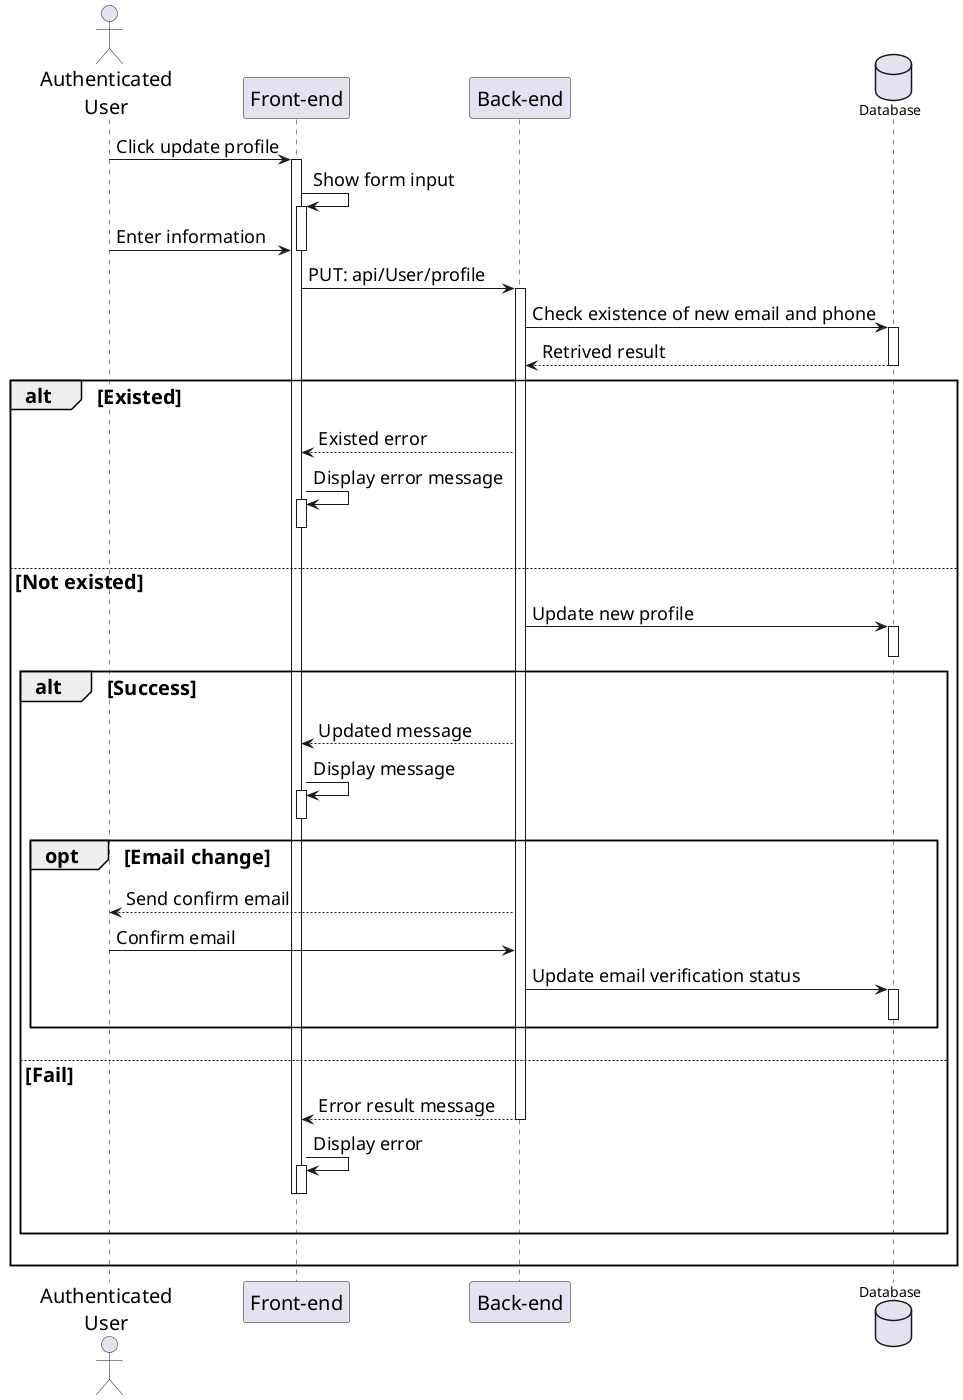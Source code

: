 @startuml UpdateProfile
' skinparam sequenceMessageAlign center
skinparam sequenceGroupFontSize 20
skinparam sequenceGroupHeaderFontSize 20
skinparam sequence {
    ParticipantFontSize 20
    ActorFontSize 20
    DatabaseFontSize 20
    ArrowFontSize 18
} 
actor "Authenticated\nUser" as user
participant "Front-end" as client
participant "Back-end" as server 
database "Database" as db

user -> client++ : Click update profile
client -> client++: Show form input
user -> client: Enter information
deactivate
client -> server++ : PUT: api/User/profile
server -> db++ : Check existence of new email and phone
db --> server : Retrived result
deactivate

alt Existed
    server --> client : Existed error
    client -> client++ : Display error message
    deactivate 
    |||
else Not existed
    server -> db++ : Update new profile
    deactivate

    alt Success
        server --> client : Updated message
        client -> client++ : Display message
        deactivate

        opt Email change
            server --> user : Send confirm email
            user -> server : Confirm email
            server -> db++ : Update email verification status
            deactivate
        end
        |||
    else Fail
        server --> client : Error result message
        deactivate
        client -> client++ : Display error
        deactivate
        deactivate
        |||
    end

    |||
end 
@enduml